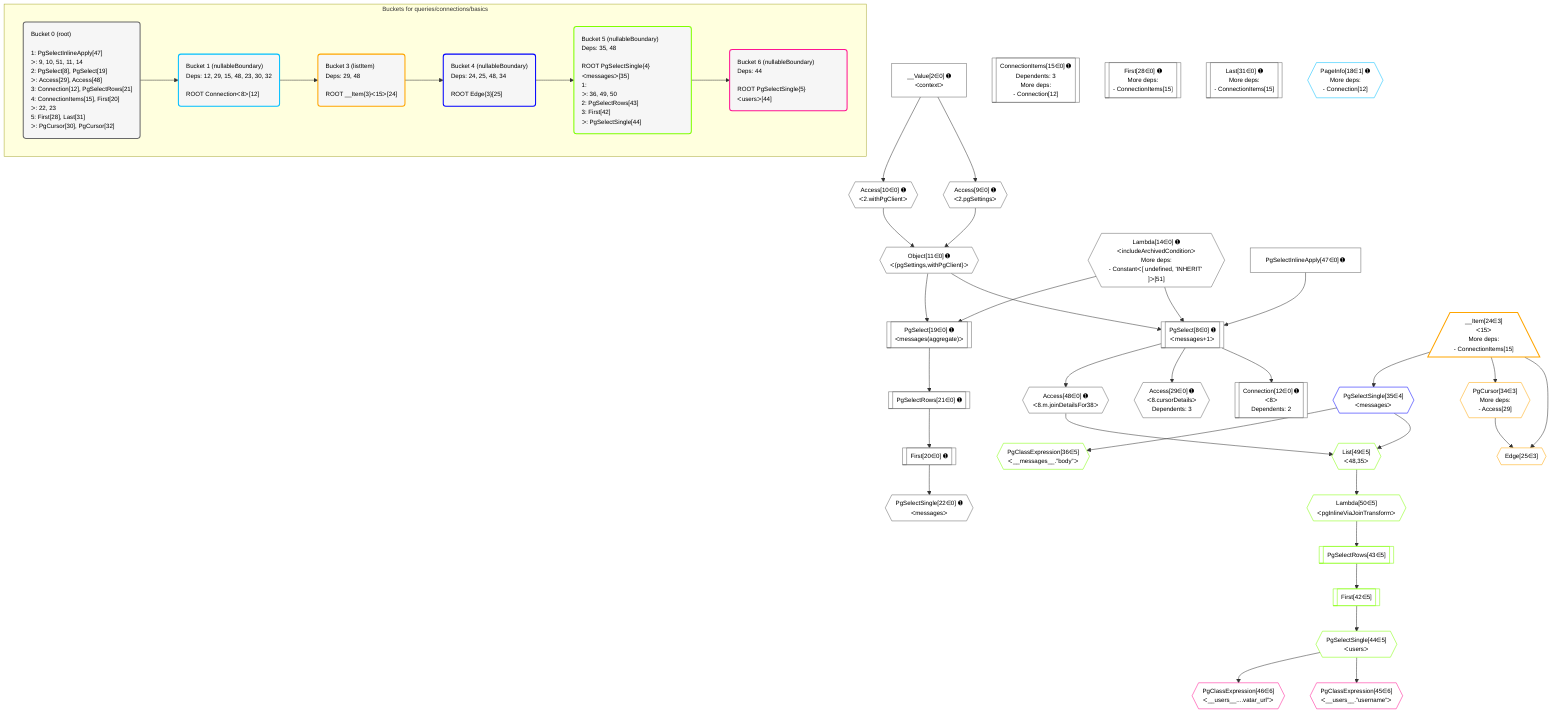 %%{init: {'themeVariables': { 'fontSize': '12px'}}}%%
graph TD
    classDef path fill:#eee,stroke:#000,color:#000
    classDef plan fill:#fff,stroke-width:1px,color:#000
    classDef itemplan fill:#fff,stroke-width:2px,color:#000
    classDef unbatchedplan fill:#dff,stroke-width:1px,color:#000
    classDef sideeffectplan fill:#fcc,stroke-width:2px,color:#000
    classDef bucket fill:#f6f6f6,color:#000,stroke-width:2px,text-align:left

    subgraph "Buckets for queries/connections/basics"
    Bucket0("Bucket 0 (root)<br /><br />1: PgSelectInlineApply[47]<br />ᐳ: 9, 10, 51, 11, 14<br />2: PgSelect[8], PgSelect[19]<br />ᐳ: Access[29], Access[48]<br />3: Connection[12], PgSelectRows[21]<br />4: ConnectionItems[15], First[20]<br />ᐳ: 22, 23<br />5: First[28], Last[31]<br />ᐳ: PgCursor[30], PgCursor[32]"):::bucket
    Bucket1("Bucket 1 (nullableBoundary)<br />Deps: 12, 29, 15, 48, 23, 30, 32<br /><br />ROOT Connectionᐸ8ᐳ[12]"):::bucket
    Bucket3("Bucket 3 (listItem)<br />Deps: 29, 48<br /><br />ROOT __Item{3}ᐸ15ᐳ[24]"):::bucket
    Bucket4("Bucket 4 (nullableBoundary)<br />Deps: 24, 25, 48, 34<br /><br />ROOT Edge{3}[25]"):::bucket
    Bucket5("Bucket 5 (nullableBoundary)<br />Deps: 35, 48<br /><br />ROOT PgSelectSingle{4}ᐸmessagesᐳ[35]<br />1: <br />ᐳ: 36, 49, 50<br />2: PgSelectRows[43]<br />3: First[42]<br />ᐳ: PgSelectSingle[44]"):::bucket
    Bucket6("Bucket 6 (nullableBoundary)<br />Deps: 44<br /><br />ROOT PgSelectSingle{5}ᐸusersᐳ[44]"):::bucket
    end
    Bucket0 --> Bucket1
    Bucket1 --> Bucket3
    Bucket3 --> Bucket4
    Bucket4 --> Bucket5
    Bucket5 --> Bucket6

    %% plan dependencies
    PgSelect8[["PgSelect[8∈0] ➊<br />ᐸmessages+1ᐳ"]]:::plan
    Object11{{"Object[11∈0] ➊<br />ᐸ{pgSettings,withPgClient}ᐳ"}}:::plan
    Lambda14{{"Lambda[14∈0] ➊<br />ᐸincludeArchivedConditionᐳ<br />More deps:<br />- Constantᐸ[ undefined, 'INHERIT' ]ᐳ[51]"}}:::plan
    PgSelectInlineApply47["PgSelectInlineApply[47∈0] ➊"]:::plan
    Object11 & Lambda14 & PgSelectInlineApply47 --> PgSelect8
    Access9{{"Access[9∈0] ➊<br />ᐸ2.pgSettingsᐳ"}}:::plan
    Access10{{"Access[10∈0] ➊<br />ᐸ2.withPgClientᐳ"}}:::plan
    Access9 & Access10 --> Object11
    PgSelect19[["PgSelect[19∈0] ➊<br />ᐸmessages(aggregate)ᐳ"]]:::plan
    Object11 & Lambda14 --> PgSelect19
    __Value2["__Value[2∈0] ➊<br />ᐸcontextᐳ"]:::plan
    __Value2 --> Access9
    __Value2 --> Access10
    Connection12[["Connection[12∈0] ➊<br />ᐸ8ᐳ<br />Dependents: 2"]]:::plan
    PgSelect8 --> Connection12
    ConnectionItems15[["ConnectionItems[15∈0] ➊<br />Dependents: 3<br />More deps:<br />- Connection[12]"]]:::plan
    First20[["First[20∈0] ➊"]]:::plan
    PgSelectRows21[["PgSelectRows[21∈0] ➊"]]:::plan
    PgSelectRows21 --> First20
    PgSelect19 --> PgSelectRows21
    PgSelectSingle22{{"PgSelectSingle[22∈0] ➊<br />ᐸmessagesᐳ"}}:::plan
    First20 --> PgSelectSingle22
    First28[["First[28∈0] ➊<br />More deps:<br />- ConnectionItems[15]"]]:::plan
    Access29{{"Access[29∈0] ➊<br />ᐸ8.cursorDetailsᐳ<br />Dependents: 3"}}:::plan
    PgSelect8 --> Access29
    Last31[["Last[31∈0] ➊<br />More deps:<br />- ConnectionItems[15]"]]:::plan
    Access48{{"Access[48∈0] ➊<br />ᐸ8.m.joinDetailsFor38ᐳ"}}:::plan
    PgSelect8 --> Access48
    PageInfo18{{"PageInfo[18∈1] ➊<br />More deps:<br />- Connection[12]"}}:::plan
    Edge25{{"Edge[25∈3]"}}:::plan
    __Item24[/"__Item[24∈3]<br />ᐸ15ᐳ<br />More deps:<br />- ConnectionItems[15]"\]:::itemplan
    PgCursor34{{"PgCursor[34∈3]<br />More deps:<br />- Access[29]"}}:::plan
    __Item24 & PgCursor34 --> Edge25
    __Item24 --> PgCursor34
    PgSelectSingle35{{"PgSelectSingle[35∈4]<br />ᐸmessagesᐳ"}}:::plan
    __Item24 --> PgSelectSingle35
    List49{{"List[49∈5]<br />ᐸ48,35ᐳ"}}:::plan
    Access48 & PgSelectSingle35 --> List49
    PgClassExpression36{{"PgClassExpression[36∈5]<br />ᐸ__messages__.”body”ᐳ"}}:::plan
    PgSelectSingle35 --> PgClassExpression36
    First42[["First[42∈5]"]]:::plan
    PgSelectRows43[["PgSelectRows[43∈5]"]]:::plan
    PgSelectRows43 --> First42
    Lambda50{{"Lambda[50∈5]<br />ᐸpgInlineViaJoinTransformᐳ"}}:::plan
    Lambda50 --> PgSelectRows43
    PgSelectSingle44{{"PgSelectSingle[44∈5]<br />ᐸusersᐳ"}}:::plan
    First42 --> PgSelectSingle44
    List49 --> Lambda50
    PgClassExpression45{{"PgClassExpression[45∈6]<br />ᐸ__users__.”username”ᐳ"}}:::plan
    PgSelectSingle44 --> PgClassExpression45
    PgClassExpression46{{"PgClassExpression[46∈6]<br />ᐸ__users__....vatar_url”ᐳ"}}:::plan
    PgSelectSingle44 --> PgClassExpression46

    %% define steps
    classDef bucket0 stroke:#696969
    class Bucket0,__Value2,PgSelect8,Access9,Access10,Object11,Connection12,Lambda14,ConnectionItems15,PgSelect19,First20,PgSelectRows21,PgSelectSingle22,First28,Access29,Last31,PgSelectInlineApply47,Access48 bucket0
    classDef bucket1 stroke:#00bfff
    class Bucket1,PageInfo18 bucket1
    classDef bucket3 stroke:#ffa500
    class Bucket3,__Item24,Edge25,PgCursor34 bucket3
    classDef bucket4 stroke:#0000ff
    class Bucket4,PgSelectSingle35 bucket4
    classDef bucket5 stroke:#7fff00
    class Bucket5,PgClassExpression36,First42,PgSelectRows43,PgSelectSingle44,List49,Lambda50 bucket5
    classDef bucket6 stroke:#ff1493
    class Bucket6,PgClassExpression45,PgClassExpression46 bucket6